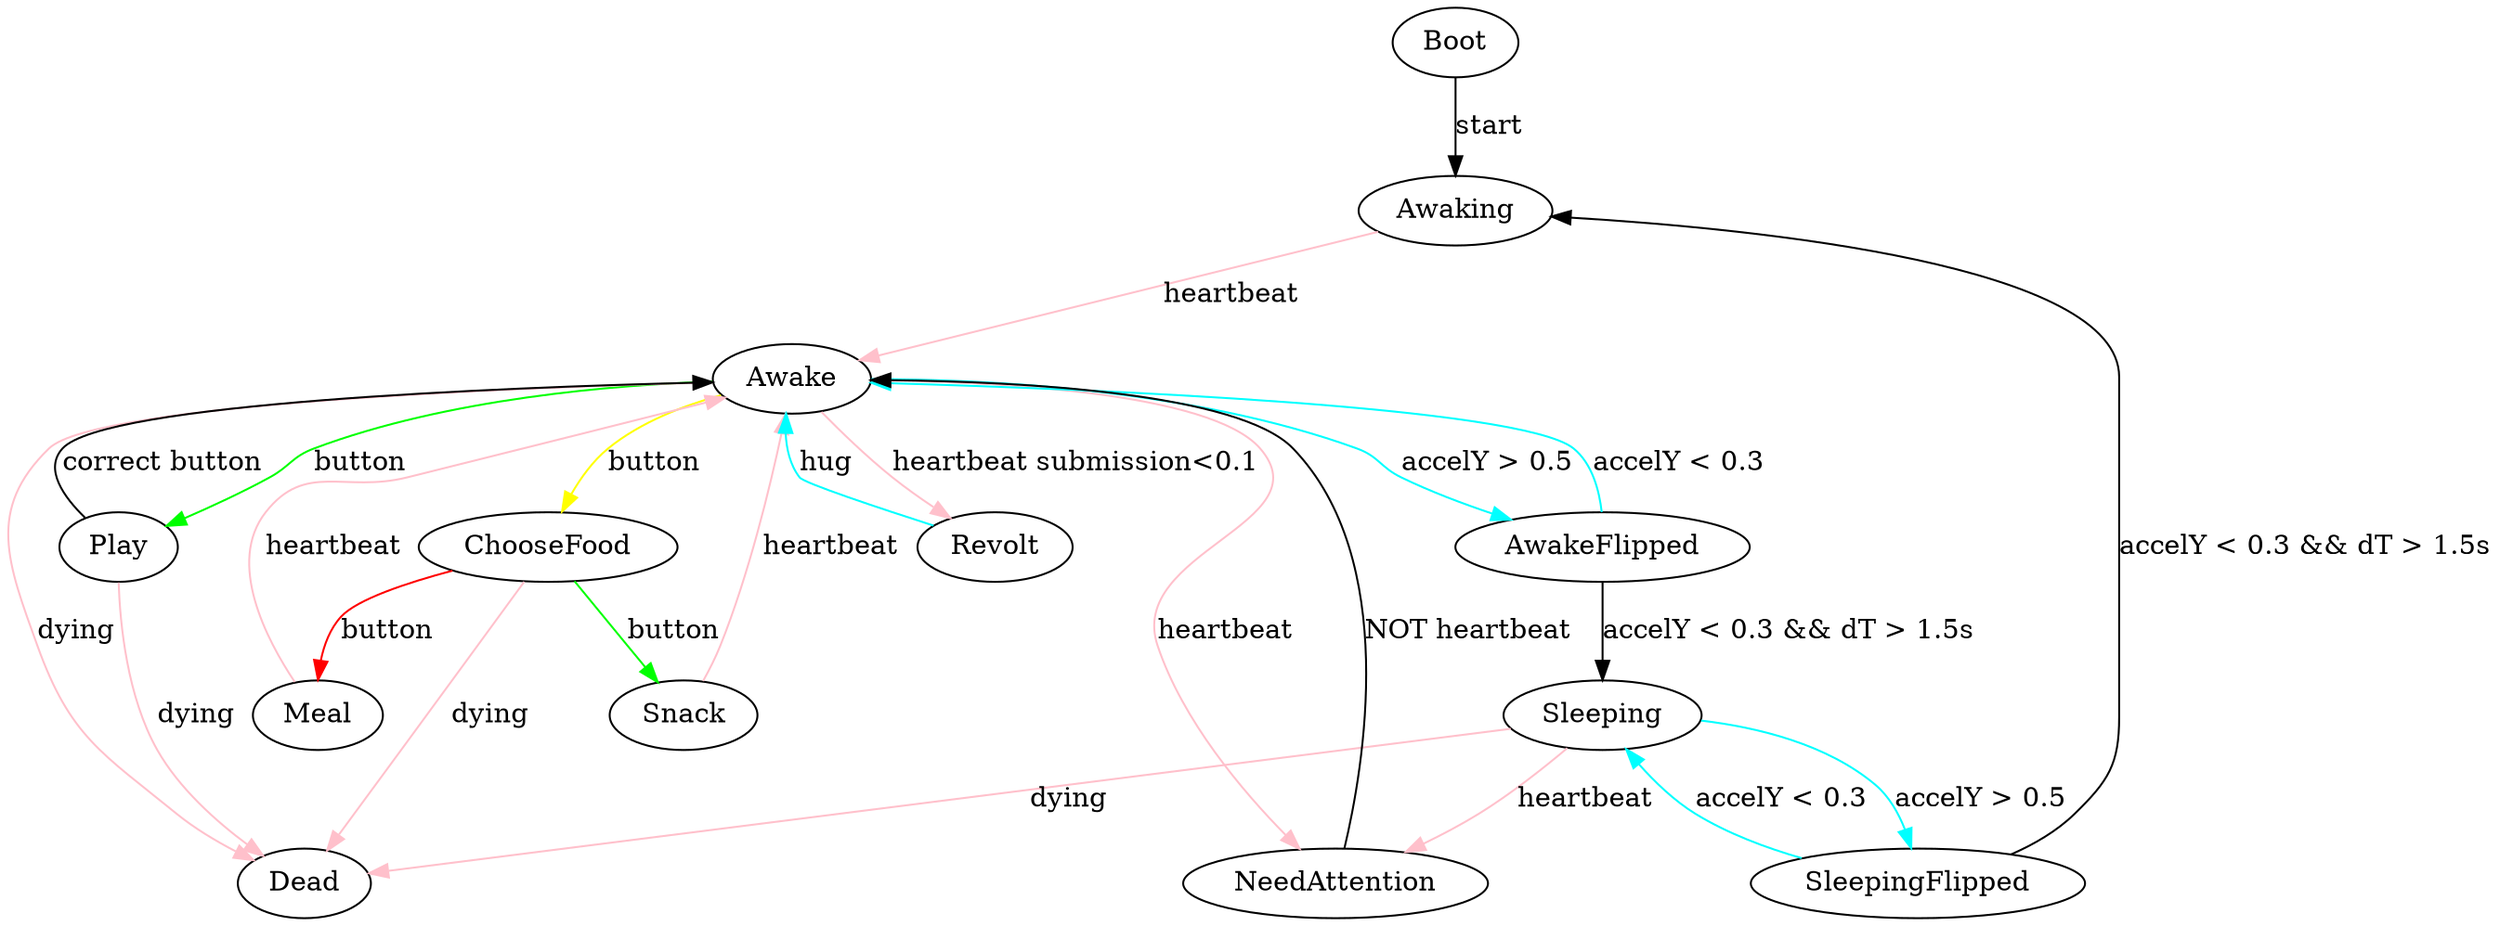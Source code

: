 digraph virtualpet {
    Boot -> Awaking [label="start"];
    Awaking -> Awake [label="heartbeat", color="pink"];

    Awake -> AwakeFlipped [label="accelY > 0.5", color="cyan"];
    AwakeFlipped -> Awake [label="accelY < 0.3", color="cyan"];
    AwakeFlipped -> Sleeping [label="accelY < 0.3 && dT > 1.5s"];

    Sleeping -> SleepingFlipped [label="accelY > 0.5", color="cyan"];
    SleepingFlipped -> Sleeping [label="accelY < 0.3", color="cyan"];
    SleepingFlipped -> Awaking [label="accelY < 0.3 && dT > 1.5s"];

    Awake -> Play [label="button", color="green"];
    Play -> Awake [label="correct button"];

    Sleeping -> NeedAttention [label="heartbeat", color="pink"];
    Awake -> NeedAttention [label="heartbeat", color="pink"];
    NeedAttention -> Awake [label="NOT heartbeat"];

    Awake -> ChooseFood [label="button", color="yellow"];
    ChooseFood -> Snack [label="button", color="green"];
    ChooseFood -> Meal  [label="button", color="red"];
    Snack -> Awake [label="heartbeat", color="pink"];
    Meal -> Awake [label="heartbeat", color="pink"];

    Awake -> Revolt [label="heartbeat submission<0.1", color="pink"];
    Revolt -> Awake [label="hug", color="cyan"];

    Awake -> Dead [label="dying", color="pink"];
    Sleeping -> Dead [label="dying", color="pink"];
    Play -> Dead [label="dying", color="pink"];
    ChooseFood -> Dead [label="dying", color="pink"];
}